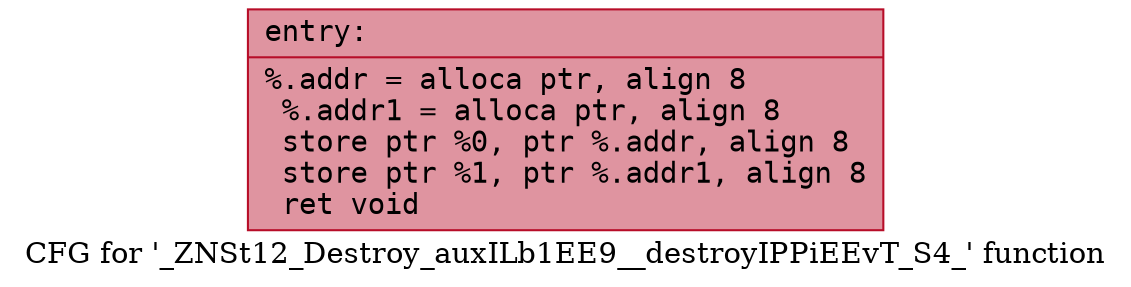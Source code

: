 digraph "CFG for '_ZNSt12_Destroy_auxILb1EE9__destroyIPPiEEvT_S4_' function" {
	label="CFG for '_ZNSt12_Destroy_auxILb1EE9__destroyIPPiEEvT_S4_' function";

	Node0x56285ac85830 [shape=record,color="#b70d28ff", style=filled, fillcolor="#b70d2870" fontname="Courier",label="{entry:\l|  %.addr = alloca ptr, align 8\l  %.addr1 = alloca ptr, align 8\l  store ptr %0, ptr %.addr, align 8\l  store ptr %1, ptr %.addr1, align 8\l  ret void\l}"];
}
